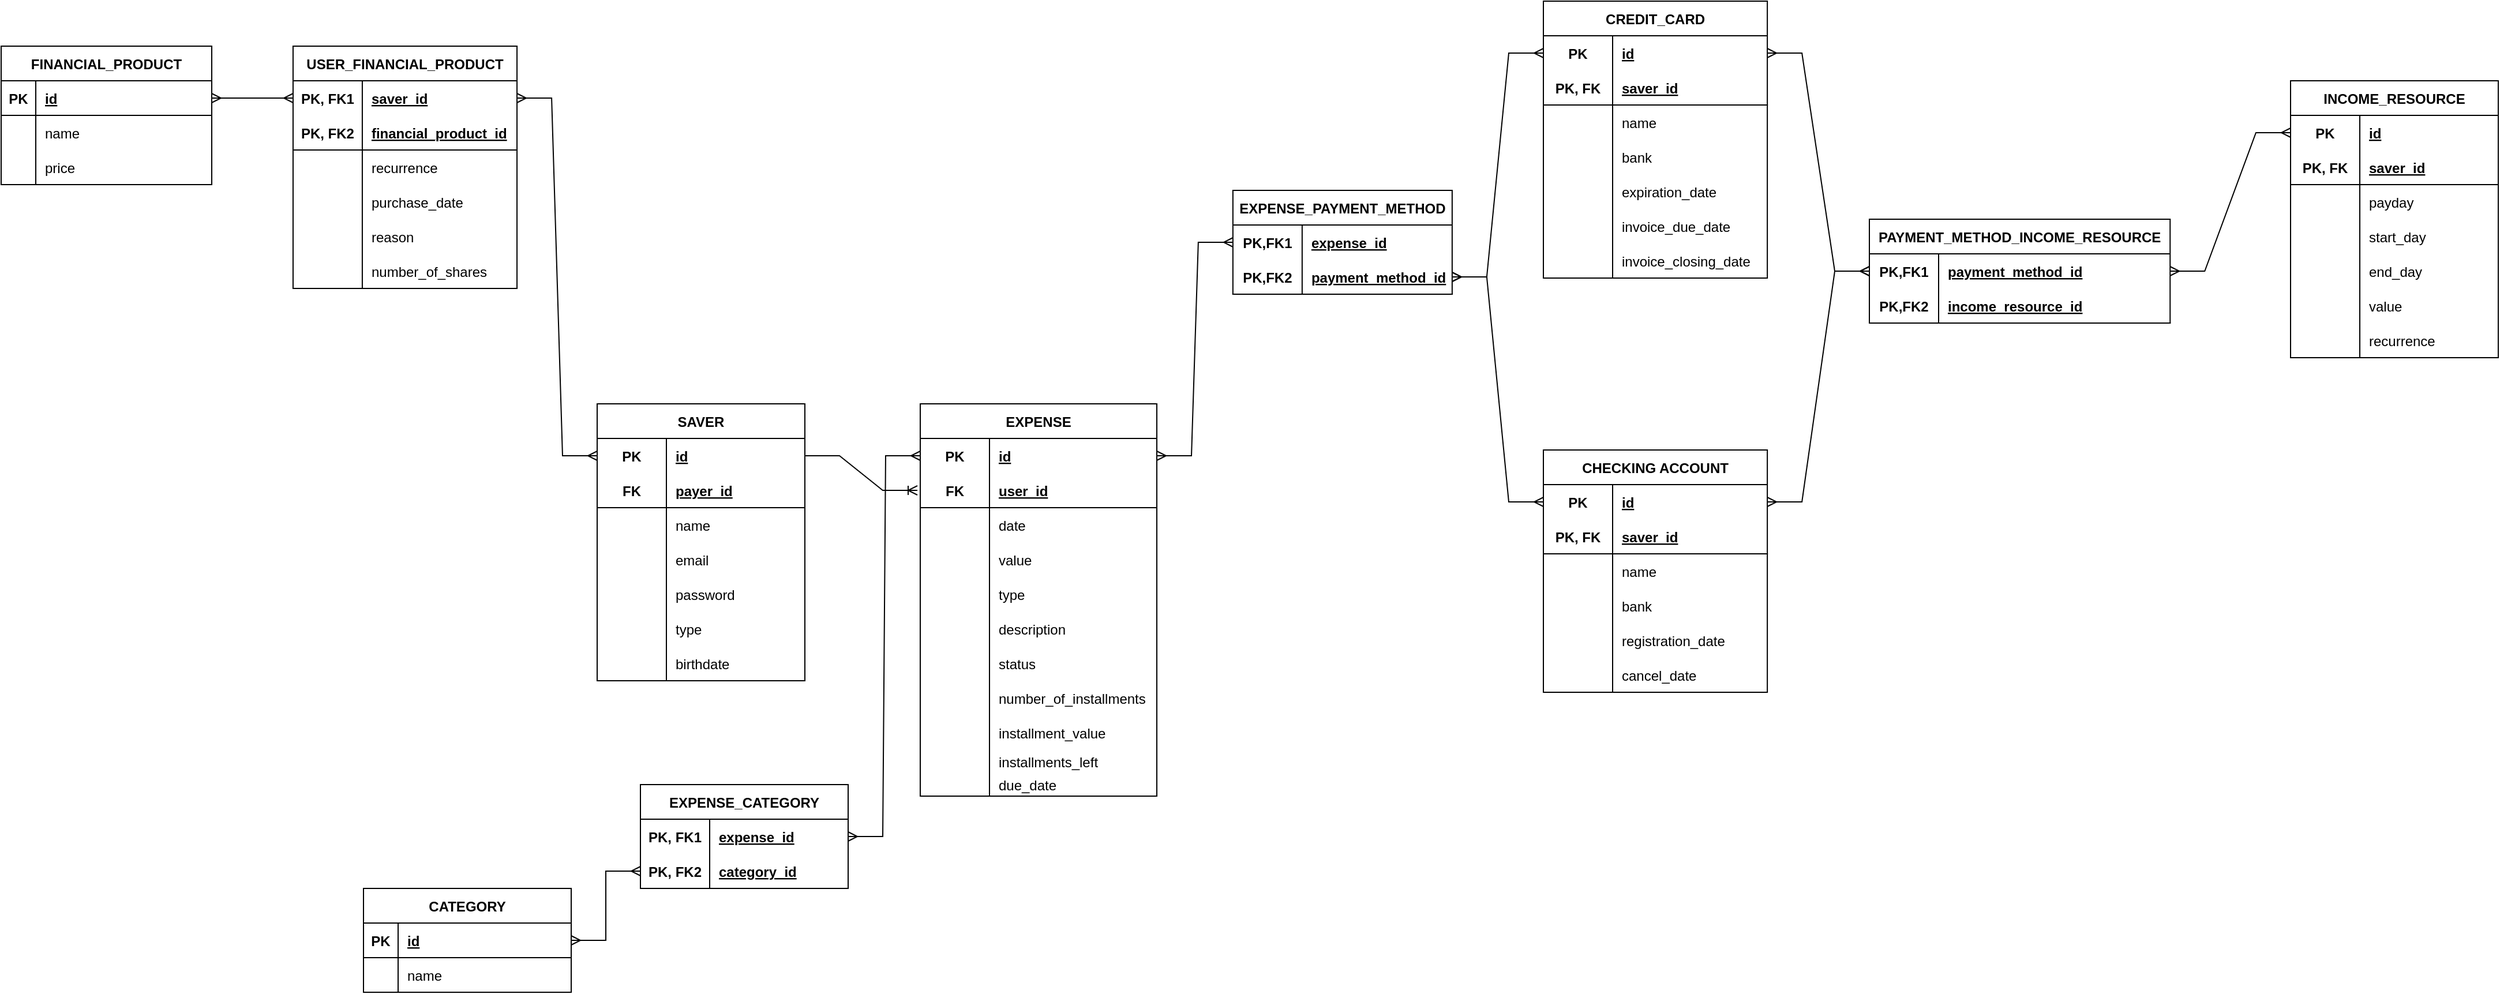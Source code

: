 <mxfile version="20.6.0" type="device"><diagram id="f0FdN_Sr5YiyrisKoDKt" name="Página-1"><mxGraphModel dx="3408" dy="2049" grid="1" gridSize="10" guides="1" tooltips="1" connect="1" arrows="1" fold="1" page="0" pageScale="1" pageWidth="827" pageHeight="1169" math="0" shadow="0"><root><mxCell id="0"/><mxCell id="1" parent="0"/><mxCell id="9XqkydaMZ3o66R2kKhUU-2" value="SAVER" style="shape=table;startSize=30;container=1;collapsible=1;childLayout=tableLayout;fixedRows=1;rowLines=0;fontStyle=1;align=center;resizeLast=1;" parent="1" vertex="1"><mxGeometry x="-757.5" y="-700" width="180" height="240" as="geometry"/></mxCell><mxCell id="9XqkydaMZ3o66R2kKhUU-3" value="" style="shape=tableRow;horizontal=0;startSize=0;swimlaneHead=0;swimlaneBody=0;fillColor=none;collapsible=0;dropTarget=0;points=[[0,0.5],[1,0.5]];portConstraint=eastwest;top=0;left=0;right=0;bottom=0;" parent="9XqkydaMZ3o66R2kKhUU-2" vertex="1"><mxGeometry y="30" width="180" height="30" as="geometry"/></mxCell><mxCell id="9XqkydaMZ3o66R2kKhUU-4" value="PK" style="shape=partialRectangle;connectable=0;fillColor=none;top=0;left=0;bottom=0;right=0;fontStyle=1;overflow=hidden;" parent="9XqkydaMZ3o66R2kKhUU-3" vertex="1"><mxGeometry width="60" height="30" as="geometry"><mxRectangle width="60" height="30" as="alternateBounds"/></mxGeometry></mxCell><mxCell id="9XqkydaMZ3o66R2kKhUU-5" value="id" style="shape=partialRectangle;connectable=0;fillColor=none;top=0;left=0;bottom=0;right=0;align=left;spacingLeft=6;fontStyle=5;overflow=hidden;" parent="9XqkydaMZ3o66R2kKhUU-3" vertex="1"><mxGeometry x="60" width="120" height="30" as="geometry"><mxRectangle width="120" height="30" as="alternateBounds"/></mxGeometry></mxCell><mxCell id="9XqkydaMZ3o66R2kKhUU-6" value="" style="shape=tableRow;horizontal=0;startSize=0;swimlaneHead=0;swimlaneBody=0;fillColor=none;collapsible=0;dropTarget=0;points=[[0,0.5],[1,0.5]];portConstraint=eastwest;top=0;left=0;right=0;bottom=1;" parent="9XqkydaMZ3o66R2kKhUU-2" vertex="1"><mxGeometry y="60" width="180" height="30" as="geometry"/></mxCell><mxCell id="9XqkydaMZ3o66R2kKhUU-7" value="FK" style="shape=partialRectangle;connectable=0;fillColor=none;top=0;left=0;bottom=0;right=0;fontStyle=1;overflow=hidden;" parent="9XqkydaMZ3o66R2kKhUU-6" vertex="1"><mxGeometry width="60" height="30" as="geometry"><mxRectangle width="60" height="30" as="alternateBounds"/></mxGeometry></mxCell><mxCell id="9XqkydaMZ3o66R2kKhUU-8" value="payer_id" style="shape=partialRectangle;connectable=0;fillColor=none;top=0;left=0;bottom=0;right=0;align=left;spacingLeft=6;fontStyle=5;overflow=hidden;" parent="9XqkydaMZ3o66R2kKhUU-6" vertex="1"><mxGeometry x="60" width="120" height="30" as="geometry"><mxRectangle width="120" height="30" as="alternateBounds"/></mxGeometry></mxCell><mxCell id="9XqkydaMZ3o66R2kKhUU-9" value="" style="shape=tableRow;horizontal=0;startSize=0;swimlaneHead=0;swimlaneBody=0;fillColor=none;collapsible=0;dropTarget=0;points=[[0,0.5],[1,0.5]];portConstraint=eastwest;top=0;left=0;right=0;bottom=0;" parent="9XqkydaMZ3o66R2kKhUU-2" vertex="1"><mxGeometry y="90" width="180" height="30" as="geometry"/></mxCell><mxCell id="9XqkydaMZ3o66R2kKhUU-10" value="" style="shape=partialRectangle;connectable=0;fillColor=none;top=0;left=0;bottom=0;right=0;editable=1;overflow=hidden;" parent="9XqkydaMZ3o66R2kKhUU-9" vertex="1"><mxGeometry width="60" height="30" as="geometry"><mxRectangle width="60" height="30" as="alternateBounds"/></mxGeometry></mxCell><mxCell id="9XqkydaMZ3o66R2kKhUU-11" value="name" style="shape=partialRectangle;connectable=0;fillColor=none;top=0;left=0;bottom=0;right=0;align=left;spacingLeft=6;overflow=hidden;" parent="9XqkydaMZ3o66R2kKhUU-9" vertex="1"><mxGeometry x="60" width="120" height="30" as="geometry"><mxRectangle width="120" height="30" as="alternateBounds"/></mxGeometry></mxCell><mxCell id="9XqkydaMZ3o66R2kKhUU-12" value="" style="shape=tableRow;horizontal=0;startSize=0;swimlaneHead=0;swimlaneBody=0;fillColor=none;collapsible=0;dropTarget=0;points=[[0,0.5],[1,0.5]];portConstraint=eastwest;top=0;left=0;right=0;bottom=0;" parent="9XqkydaMZ3o66R2kKhUU-2" vertex="1"><mxGeometry y="120" width="180" height="30" as="geometry"/></mxCell><mxCell id="9XqkydaMZ3o66R2kKhUU-13" value="" style="shape=partialRectangle;connectable=0;fillColor=none;top=0;left=0;bottom=0;right=0;editable=1;overflow=hidden;" parent="9XqkydaMZ3o66R2kKhUU-12" vertex="1"><mxGeometry width="60" height="30" as="geometry"><mxRectangle width="60" height="30" as="alternateBounds"/></mxGeometry></mxCell><mxCell id="9XqkydaMZ3o66R2kKhUU-14" value="email" style="shape=partialRectangle;connectable=0;fillColor=none;top=0;left=0;bottom=0;right=0;align=left;spacingLeft=6;overflow=hidden;" parent="9XqkydaMZ3o66R2kKhUU-12" vertex="1"><mxGeometry x="60" width="120" height="30" as="geometry"><mxRectangle width="120" height="30" as="alternateBounds"/></mxGeometry></mxCell><mxCell id="9XqkydaMZ3o66R2kKhUU-15" value="" style="shape=tableRow;horizontal=0;startSize=0;swimlaneHead=0;swimlaneBody=0;fillColor=none;collapsible=0;dropTarget=0;points=[[0,0.5],[1,0.5]];portConstraint=eastwest;top=0;left=0;right=0;bottom=0;" parent="9XqkydaMZ3o66R2kKhUU-2" vertex="1"><mxGeometry y="150" width="180" height="30" as="geometry"/></mxCell><mxCell id="9XqkydaMZ3o66R2kKhUU-16" value="" style="shape=partialRectangle;connectable=0;fillColor=none;top=0;left=0;bottom=0;right=0;editable=1;overflow=hidden;" parent="9XqkydaMZ3o66R2kKhUU-15" vertex="1"><mxGeometry width="60" height="30" as="geometry"><mxRectangle width="60" height="30" as="alternateBounds"/></mxGeometry></mxCell><mxCell id="9XqkydaMZ3o66R2kKhUU-17" value="password" style="shape=partialRectangle;connectable=0;fillColor=none;top=0;left=0;bottom=0;right=0;align=left;spacingLeft=6;overflow=hidden;" parent="9XqkydaMZ3o66R2kKhUU-15" vertex="1"><mxGeometry x="60" width="120" height="30" as="geometry"><mxRectangle width="120" height="30" as="alternateBounds"/></mxGeometry></mxCell><mxCell id="9XqkydaMZ3o66R2kKhUU-18" value="" style="shape=tableRow;horizontal=0;startSize=0;swimlaneHead=0;swimlaneBody=0;fillColor=none;collapsible=0;dropTarget=0;points=[[0,0.5],[1,0.5]];portConstraint=eastwest;top=0;left=0;right=0;bottom=0;" parent="9XqkydaMZ3o66R2kKhUU-2" vertex="1"><mxGeometry y="180" width="180" height="30" as="geometry"/></mxCell><mxCell id="9XqkydaMZ3o66R2kKhUU-19" value="" style="shape=partialRectangle;connectable=0;fillColor=none;top=0;left=0;bottom=0;right=0;editable=1;overflow=hidden;" parent="9XqkydaMZ3o66R2kKhUU-18" vertex="1"><mxGeometry width="60" height="30" as="geometry"><mxRectangle width="60" height="30" as="alternateBounds"/></mxGeometry></mxCell><mxCell id="9XqkydaMZ3o66R2kKhUU-20" value="type" style="shape=partialRectangle;connectable=0;fillColor=none;top=0;left=0;bottom=0;right=0;align=left;spacingLeft=6;overflow=hidden;" parent="9XqkydaMZ3o66R2kKhUU-18" vertex="1"><mxGeometry x="60" width="120" height="30" as="geometry"><mxRectangle width="120" height="30" as="alternateBounds"/></mxGeometry></mxCell><mxCell id="sKWgBvEGWHTyg5hm38At-13" value="" style="shape=tableRow;horizontal=0;startSize=0;swimlaneHead=0;swimlaneBody=0;fillColor=none;collapsible=0;dropTarget=0;points=[[0,0.5],[1,0.5]];portConstraint=eastwest;top=0;left=0;right=0;bottom=0;" parent="9XqkydaMZ3o66R2kKhUU-2" vertex="1"><mxGeometry y="210" width="180" height="30" as="geometry"/></mxCell><mxCell id="sKWgBvEGWHTyg5hm38At-14" value="" style="shape=partialRectangle;connectable=0;fillColor=none;top=0;left=0;bottom=0;right=0;editable=1;overflow=hidden;" parent="sKWgBvEGWHTyg5hm38At-13" vertex="1"><mxGeometry width="60" height="30" as="geometry"><mxRectangle width="60" height="30" as="alternateBounds"/></mxGeometry></mxCell><mxCell id="sKWgBvEGWHTyg5hm38At-15" value="birthdate" style="shape=partialRectangle;connectable=0;fillColor=none;top=0;left=0;bottom=0;right=0;align=left;spacingLeft=6;overflow=hidden;" parent="sKWgBvEGWHTyg5hm38At-13" vertex="1"><mxGeometry x="60" width="120" height="30" as="geometry"><mxRectangle width="120" height="30" as="alternateBounds"/></mxGeometry></mxCell><mxCell id="9XqkydaMZ3o66R2kKhUU-21" value="EXPENSE" style="shape=table;startSize=30;container=1;collapsible=1;childLayout=tableLayout;fixedRows=1;rowLines=0;fontStyle=1;align=center;resizeLast=1;" parent="1" vertex="1"><mxGeometry x="-477.51" y="-700" width="205.01" height="340" as="geometry"/></mxCell><mxCell id="9XqkydaMZ3o66R2kKhUU-22" value="" style="shape=tableRow;horizontal=0;startSize=0;swimlaneHead=0;swimlaneBody=0;fillColor=none;collapsible=0;dropTarget=0;points=[[0,0.5],[1,0.5]];portConstraint=eastwest;top=0;left=0;right=0;bottom=0;" parent="9XqkydaMZ3o66R2kKhUU-21" vertex="1"><mxGeometry y="30" width="205.01" height="30" as="geometry"/></mxCell><mxCell id="9XqkydaMZ3o66R2kKhUU-23" value="PK" style="shape=partialRectangle;connectable=0;fillColor=none;top=0;left=0;bottom=0;right=0;fontStyle=1;overflow=hidden;" parent="9XqkydaMZ3o66R2kKhUU-22" vertex="1"><mxGeometry width="60" height="30" as="geometry"><mxRectangle width="60" height="30" as="alternateBounds"/></mxGeometry></mxCell><mxCell id="9XqkydaMZ3o66R2kKhUU-24" value="id" style="shape=partialRectangle;connectable=0;fillColor=none;top=0;left=0;bottom=0;right=0;align=left;spacingLeft=6;fontStyle=5;overflow=hidden;" parent="9XqkydaMZ3o66R2kKhUU-22" vertex="1"><mxGeometry x="60" width="145.01" height="30" as="geometry"><mxRectangle width="145.01" height="30" as="alternateBounds"/></mxGeometry></mxCell><mxCell id="9XqkydaMZ3o66R2kKhUU-25" value="" style="shape=tableRow;horizontal=0;startSize=0;swimlaneHead=0;swimlaneBody=0;fillColor=none;collapsible=0;dropTarget=0;points=[[0,0.5],[1,0.5]];portConstraint=eastwest;top=0;left=0;right=0;bottom=1;" parent="9XqkydaMZ3o66R2kKhUU-21" vertex="1"><mxGeometry y="60" width="205.01" height="30" as="geometry"/></mxCell><mxCell id="9XqkydaMZ3o66R2kKhUU-26" value="FK" style="shape=partialRectangle;connectable=0;fillColor=none;top=0;left=0;bottom=0;right=0;fontStyle=1;overflow=hidden;" parent="9XqkydaMZ3o66R2kKhUU-25" vertex="1"><mxGeometry width="60" height="30" as="geometry"><mxRectangle width="60" height="30" as="alternateBounds"/></mxGeometry></mxCell><mxCell id="9XqkydaMZ3o66R2kKhUU-27" value="user_id" style="shape=partialRectangle;connectable=0;fillColor=none;top=0;left=0;bottom=0;right=0;align=left;spacingLeft=6;fontStyle=5;overflow=hidden;" parent="9XqkydaMZ3o66R2kKhUU-25" vertex="1"><mxGeometry x="60" width="145.01" height="30" as="geometry"><mxRectangle width="145.01" height="30" as="alternateBounds"/></mxGeometry></mxCell><mxCell id="9XqkydaMZ3o66R2kKhUU-28" value="" style="shape=tableRow;horizontal=0;startSize=0;swimlaneHead=0;swimlaneBody=0;fillColor=none;collapsible=0;dropTarget=0;points=[[0,0.5],[1,0.5]];portConstraint=eastwest;top=0;left=0;right=0;bottom=0;" parent="9XqkydaMZ3o66R2kKhUU-21" vertex="1"><mxGeometry y="90" width="205.01" height="30" as="geometry"/></mxCell><mxCell id="9XqkydaMZ3o66R2kKhUU-29" value="" style="shape=partialRectangle;connectable=0;fillColor=none;top=0;left=0;bottom=0;right=0;editable=1;overflow=hidden;" parent="9XqkydaMZ3o66R2kKhUU-28" vertex="1"><mxGeometry width="60" height="30" as="geometry"><mxRectangle width="60" height="30" as="alternateBounds"/></mxGeometry></mxCell><mxCell id="9XqkydaMZ3o66R2kKhUU-30" value="date" style="shape=partialRectangle;connectable=0;fillColor=none;top=0;left=0;bottom=0;right=0;align=left;spacingLeft=6;overflow=hidden;" parent="9XqkydaMZ3o66R2kKhUU-28" vertex="1"><mxGeometry x="60" width="145.01" height="30" as="geometry"><mxRectangle width="145.01" height="30" as="alternateBounds"/></mxGeometry></mxCell><mxCell id="9XqkydaMZ3o66R2kKhUU-31" value="" style="shape=tableRow;horizontal=0;startSize=0;swimlaneHead=0;swimlaneBody=0;fillColor=none;collapsible=0;dropTarget=0;points=[[0,0.5],[1,0.5]];portConstraint=eastwest;top=0;left=0;right=0;bottom=0;" parent="9XqkydaMZ3o66R2kKhUU-21" vertex="1"><mxGeometry y="120" width="205.01" height="30" as="geometry"/></mxCell><mxCell id="9XqkydaMZ3o66R2kKhUU-32" value="" style="shape=partialRectangle;connectable=0;fillColor=none;top=0;left=0;bottom=0;right=0;editable=1;overflow=hidden;" parent="9XqkydaMZ3o66R2kKhUU-31" vertex="1"><mxGeometry width="60" height="30" as="geometry"><mxRectangle width="60" height="30" as="alternateBounds"/></mxGeometry></mxCell><mxCell id="9XqkydaMZ3o66R2kKhUU-33" value="value" style="shape=partialRectangle;connectable=0;fillColor=none;top=0;left=0;bottom=0;right=0;align=left;spacingLeft=6;overflow=hidden;" parent="9XqkydaMZ3o66R2kKhUU-31" vertex="1"><mxGeometry x="60" width="145.01" height="30" as="geometry"><mxRectangle width="145.01" height="30" as="alternateBounds"/></mxGeometry></mxCell><mxCell id="9XqkydaMZ3o66R2kKhUU-34" value="" style="shape=tableRow;horizontal=0;startSize=0;swimlaneHead=0;swimlaneBody=0;fillColor=none;collapsible=0;dropTarget=0;points=[[0,0.5],[1,0.5]];portConstraint=eastwest;top=0;left=0;right=0;bottom=0;" parent="9XqkydaMZ3o66R2kKhUU-21" vertex="1"><mxGeometry y="150" width="205.01" height="30" as="geometry"/></mxCell><mxCell id="9XqkydaMZ3o66R2kKhUU-35" value="" style="shape=partialRectangle;connectable=0;fillColor=none;top=0;left=0;bottom=0;right=0;editable=1;overflow=hidden;" parent="9XqkydaMZ3o66R2kKhUU-34" vertex="1"><mxGeometry width="60" height="30" as="geometry"><mxRectangle width="60" height="30" as="alternateBounds"/></mxGeometry></mxCell><mxCell id="9XqkydaMZ3o66R2kKhUU-36" value="type" style="shape=partialRectangle;connectable=0;fillColor=none;top=0;left=0;bottom=0;right=0;align=left;spacingLeft=6;overflow=hidden;" parent="9XqkydaMZ3o66R2kKhUU-34" vertex="1"><mxGeometry x="60" width="145.01" height="30" as="geometry"><mxRectangle width="145.01" height="30" as="alternateBounds"/></mxGeometry></mxCell><mxCell id="9XqkydaMZ3o66R2kKhUU-37" value="" style="shape=tableRow;horizontal=0;startSize=0;swimlaneHead=0;swimlaneBody=0;fillColor=none;collapsible=0;dropTarget=0;points=[[0,0.5],[1,0.5]];portConstraint=eastwest;top=0;left=0;right=0;bottom=0;" parent="9XqkydaMZ3o66R2kKhUU-21" vertex="1"><mxGeometry y="180" width="205.01" height="30" as="geometry"/></mxCell><mxCell id="9XqkydaMZ3o66R2kKhUU-38" value="" style="shape=partialRectangle;connectable=0;fillColor=none;top=0;left=0;bottom=0;right=0;editable=1;overflow=hidden;" parent="9XqkydaMZ3o66R2kKhUU-37" vertex="1"><mxGeometry width="60" height="30" as="geometry"><mxRectangle width="60" height="30" as="alternateBounds"/></mxGeometry></mxCell><mxCell id="9XqkydaMZ3o66R2kKhUU-39" value="description" style="shape=partialRectangle;connectable=0;fillColor=none;top=0;left=0;bottom=0;right=0;align=left;spacingLeft=6;overflow=hidden;" parent="9XqkydaMZ3o66R2kKhUU-37" vertex="1"><mxGeometry x="60" width="145.01" height="30" as="geometry"><mxRectangle width="145.01" height="30" as="alternateBounds"/></mxGeometry></mxCell><mxCell id="9XqkydaMZ3o66R2kKhUU-40" value="" style="shape=tableRow;horizontal=0;startSize=0;swimlaneHead=0;swimlaneBody=0;fillColor=none;collapsible=0;dropTarget=0;points=[[0,0.5],[1,0.5]];portConstraint=eastwest;top=0;left=0;right=0;bottom=0;" parent="9XqkydaMZ3o66R2kKhUU-21" vertex="1"><mxGeometry y="210" width="205.01" height="30" as="geometry"/></mxCell><mxCell id="9XqkydaMZ3o66R2kKhUU-41" value="" style="shape=partialRectangle;connectable=0;fillColor=none;top=0;left=0;bottom=0;right=0;editable=1;overflow=hidden;" parent="9XqkydaMZ3o66R2kKhUU-40" vertex="1"><mxGeometry width="60" height="30" as="geometry"><mxRectangle width="60" height="30" as="alternateBounds"/></mxGeometry></mxCell><mxCell id="9XqkydaMZ3o66R2kKhUU-42" value="status" style="shape=partialRectangle;connectable=0;fillColor=none;top=0;left=0;bottom=0;right=0;align=left;spacingLeft=6;overflow=hidden;" parent="9XqkydaMZ3o66R2kKhUU-40" vertex="1"><mxGeometry x="60" width="145.01" height="30" as="geometry"><mxRectangle width="145.01" height="30" as="alternateBounds"/></mxGeometry></mxCell><mxCell id="9XqkydaMZ3o66R2kKhUU-43" value="" style="shape=tableRow;horizontal=0;startSize=0;swimlaneHead=0;swimlaneBody=0;fillColor=none;collapsible=0;dropTarget=0;points=[[0,0.5],[1,0.5]];portConstraint=eastwest;top=0;left=0;right=0;bottom=0;" parent="9XqkydaMZ3o66R2kKhUU-21" vertex="1"><mxGeometry y="240" width="205.01" height="30" as="geometry"/></mxCell><mxCell id="9XqkydaMZ3o66R2kKhUU-44" value="" style="shape=partialRectangle;connectable=0;fillColor=none;top=0;left=0;bottom=0;right=0;editable=1;overflow=hidden;" parent="9XqkydaMZ3o66R2kKhUU-43" vertex="1"><mxGeometry width="60" height="30" as="geometry"><mxRectangle width="60" height="30" as="alternateBounds"/></mxGeometry></mxCell><mxCell id="9XqkydaMZ3o66R2kKhUU-45" value="number_of_installments" style="shape=partialRectangle;connectable=0;fillColor=none;top=0;left=0;bottom=0;right=0;align=left;spacingLeft=6;overflow=hidden;" parent="9XqkydaMZ3o66R2kKhUU-43" vertex="1"><mxGeometry x="60" width="145.01" height="30" as="geometry"><mxRectangle width="145.01" height="30" as="alternateBounds"/></mxGeometry></mxCell><mxCell id="9XqkydaMZ3o66R2kKhUU-46" value="" style="shape=tableRow;horizontal=0;startSize=0;swimlaneHead=0;swimlaneBody=0;fillColor=none;collapsible=0;dropTarget=0;points=[[0,0.5],[1,0.5]];portConstraint=eastwest;top=0;left=0;right=0;bottom=0;" parent="9XqkydaMZ3o66R2kKhUU-21" vertex="1"><mxGeometry y="270" width="205.01" height="30" as="geometry"/></mxCell><mxCell id="9XqkydaMZ3o66R2kKhUU-47" value="" style="shape=partialRectangle;connectable=0;fillColor=none;top=0;left=0;bottom=0;right=0;editable=1;overflow=hidden;" parent="9XqkydaMZ3o66R2kKhUU-46" vertex="1"><mxGeometry width="60" height="30" as="geometry"><mxRectangle width="60" height="30" as="alternateBounds"/></mxGeometry></mxCell><mxCell id="9XqkydaMZ3o66R2kKhUU-48" value="installment_value" style="shape=partialRectangle;connectable=0;fillColor=none;top=0;left=0;bottom=0;right=0;align=left;spacingLeft=6;overflow=hidden;" parent="9XqkydaMZ3o66R2kKhUU-46" vertex="1"><mxGeometry x="60" width="145.01" height="30" as="geometry"><mxRectangle width="145.01" height="30" as="alternateBounds"/></mxGeometry></mxCell><mxCell id="9XqkydaMZ3o66R2kKhUU-49" value="" style="shape=tableRow;horizontal=0;startSize=0;swimlaneHead=0;swimlaneBody=0;fillColor=none;collapsible=0;dropTarget=0;points=[[0,0.5],[1,0.5]];portConstraint=eastwest;top=0;left=0;right=0;bottom=0;" parent="9XqkydaMZ3o66R2kKhUU-21" vertex="1"><mxGeometry y="300" width="205.01" height="20" as="geometry"/></mxCell><mxCell id="9XqkydaMZ3o66R2kKhUU-50" value="" style="shape=partialRectangle;connectable=0;fillColor=none;top=0;left=0;bottom=0;right=0;editable=1;overflow=hidden;" parent="9XqkydaMZ3o66R2kKhUU-49" vertex="1"><mxGeometry width="60" height="20" as="geometry"><mxRectangle width="60" height="20" as="alternateBounds"/></mxGeometry></mxCell><mxCell id="9XqkydaMZ3o66R2kKhUU-51" value="installments_left" style="shape=partialRectangle;connectable=0;fillColor=none;top=0;left=0;bottom=0;right=0;align=left;spacingLeft=6;overflow=hidden;" parent="9XqkydaMZ3o66R2kKhUU-49" vertex="1"><mxGeometry x="60" width="145.01" height="20" as="geometry"><mxRectangle width="145.01" height="20" as="alternateBounds"/></mxGeometry></mxCell><mxCell id="1hvaSukODyCwCkeBfWZp-1" value="" style="shape=tableRow;horizontal=0;startSize=0;swimlaneHead=0;swimlaneBody=0;fillColor=none;collapsible=0;dropTarget=0;points=[[0,0.5],[1,0.5]];portConstraint=eastwest;top=0;left=0;right=0;bottom=0;" vertex="1" parent="9XqkydaMZ3o66R2kKhUU-21"><mxGeometry y="320" width="205.01" height="20" as="geometry"/></mxCell><mxCell id="1hvaSukODyCwCkeBfWZp-2" value="" style="shape=partialRectangle;connectable=0;fillColor=none;top=0;left=0;bottom=0;right=0;editable=1;overflow=hidden;" vertex="1" parent="1hvaSukODyCwCkeBfWZp-1"><mxGeometry width="60" height="20" as="geometry"><mxRectangle width="60" height="20" as="alternateBounds"/></mxGeometry></mxCell><mxCell id="1hvaSukODyCwCkeBfWZp-3" value="due_date" style="shape=partialRectangle;connectable=0;fillColor=none;top=0;left=0;bottom=0;right=0;align=left;spacingLeft=6;overflow=hidden;" vertex="1" parent="1hvaSukODyCwCkeBfWZp-1"><mxGeometry x="60" width="145.01" height="20" as="geometry"><mxRectangle width="145.01" height="20" as="alternateBounds"/></mxGeometry></mxCell><object label="CATEGORY" name="" name2="" id="9XqkydaMZ3o66R2kKhUU-52"><mxCell style="shape=table;startSize=30;container=1;collapsible=1;childLayout=tableLayout;fixedRows=1;rowLines=0;fontStyle=1;align=center;resizeLast=1;" parent="1" vertex="1"><mxGeometry x="-960" y="-280" width="180" height="90" as="geometry"/></mxCell></object><mxCell id="9XqkydaMZ3o66R2kKhUU-53" value="" style="shape=tableRow;horizontal=0;startSize=0;swimlaneHead=0;swimlaneBody=0;fillColor=none;collapsible=0;dropTarget=0;points=[[0,0.5],[1,0.5]];portConstraint=eastwest;top=0;left=0;right=0;bottom=1;" parent="9XqkydaMZ3o66R2kKhUU-52" vertex="1"><mxGeometry y="30" width="180" height="30" as="geometry"/></mxCell><mxCell id="9XqkydaMZ3o66R2kKhUU-54" value="PK" style="shape=partialRectangle;connectable=0;fillColor=none;top=0;left=0;bottom=0;right=0;fontStyle=1;overflow=hidden;" parent="9XqkydaMZ3o66R2kKhUU-53" vertex="1"><mxGeometry width="30" height="30" as="geometry"><mxRectangle width="30" height="30" as="alternateBounds"/></mxGeometry></mxCell><mxCell id="9XqkydaMZ3o66R2kKhUU-55" value="id" style="shape=partialRectangle;connectable=0;fillColor=none;top=0;left=0;bottom=0;right=0;align=left;spacingLeft=6;fontStyle=5;overflow=hidden;" parent="9XqkydaMZ3o66R2kKhUU-53" vertex="1"><mxGeometry x="30" width="150" height="30" as="geometry"><mxRectangle width="150" height="30" as="alternateBounds"/></mxGeometry></mxCell><mxCell id="9XqkydaMZ3o66R2kKhUU-56" value="" style="shape=tableRow;horizontal=0;startSize=0;swimlaneHead=0;swimlaneBody=0;fillColor=none;collapsible=0;dropTarget=0;points=[[0,0.5],[1,0.5]];portConstraint=eastwest;top=0;left=0;right=0;bottom=0;" parent="9XqkydaMZ3o66R2kKhUU-52" vertex="1"><mxGeometry y="60" width="180" height="30" as="geometry"/></mxCell><mxCell id="9XqkydaMZ3o66R2kKhUU-57" value="" style="shape=partialRectangle;connectable=0;fillColor=none;top=0;left=0;bottom=0;right=0;editable=1;overflow=hidden;" parent="9XqkydaMZ3o66R2kKhUU-56" vertex="1"><mxGeometry width="30" height="30" as="geometry"><mxRectangle width="30" height="30" as="alternateBounds"/></mxGeometry></mxCell><mxCell id="9XqkydaMZ3o66R2kKhUU-58" value="name" style="shape=partialRectangle;connectable=0;fillColor=none;top=0;left=0;bottom=0;right=0;align=left;spacingLeft=6;overflow=hidden;" parent="9XqkydaMZ3o66R2kKhUU-56" vertex="1"><mxGeometry x="30" width="150" height="30" as="geometry"><mxRectangle width="150" height="30" as="alternateBounds"/></mxGeometry></mxCell><mxCell id="9XqkydaMZ3o66R2kKhUU-59" value="EXPENSE_CATEGORY" style="shape=table;startSize=30;container=1;collapsible=1;childLayout=tableLayout;fixedRows=1;rowLines=0;fontStyle=1;align=center;resizeLast=1;" parent="1" vertex="1"><mxGeometry x="-720" y="-370" width="180" height="90" as="geometry"/></mxCell><mxCell id="9XqkydaMZ3o66R2kKhUU-60" value="" style="shape=tableRow;horizontal=0;startSize=0;swimlaneHead=0;swimlaneBody=0;fillColor=none;collapsible=0;dropTarget=0;points=[[0,0.5],[1,0.5]];portConstraint=eastwest;top=0;left=0;right=0;bottom=0;" parent="9XqkydaMZ3o66R2kKhUU-59" vertex="1"><mxGeometry y="30" width="180" height="30" as="geometry"/></mxCell><mxCell id="9XqkydaMZ3o66R2kKhUU-61" value="PK, FK1" style="shape=partialRectangle;connectable=0;fillColor=none;top=0;left=0;bottom=0;right=0;fontStyle=1;overflow=hidden;" parent="9XqkydaMZ3o66R2kKhUU-60" vertex="1"><mxGeometry width="60" height="30" as="geometry"><mxRectangle width="60" height="30" as="alternateBounds"/></mxGeometry></mxCell><mxCell id="9XqkydaMZ3o66R2kKhUU-62" value="expense_id" style="shape=partialRectangle;connectable=0;fillColor=none;top=0;left=0;bottom=0;right=0;align=left;spacingLeft=6;fontStyle=5;overflow=hidden;" parent="9XqkydaMZ3o66R2kKhUU-60" vertex="1"><mxGeometry x="60" width="120" height="30" as="geometry"><mxRectangle width="120" height="30" as="alternateBounds"/></mxGeometry></mxCell><mxCell id="9XqkydaMZ3o66R2kKhUU-63" value="" style="shape=tableRow;horizontal=0;startSize=0;swimlaneHead=0;swimlaneBody=0;fillColor=none;collapsible=0;dropTarget=0;points=[[0,0.5],[1,0.5]];portConstraint=eastwest;top=0;left=0;right=0;bottom=1;" parent="9XqkydaMZ3o66R2kKhUU-59" vertex="1"><mxGeometry y="60" width="180" height="30" as="geometry"/></mxCell><mxCell id="9XqkydaMZ3o66R2kKhUU-64" value="PK, FK2" style="shape=partialRectangle;connectable=0;fillColor=none;top=0;left=0;bottom=0;right=0;fontStyle=1;overflow=hidden;" parent="9XqkydaMZ3o66R2kKhUU-63" vertex="1"><mxGeometry width="60" height="30" as="geometry"><mxRectangle width="60" height="30" as="alternateBounds"/></mxGeometry></mxCell><mxCell id="9XqkydaMZ3o66R2kKhUU-65" value="category_id" style="shape=partialRectangle;connectable=0;fillColor=none;top=0;left=0;bottom=0;right=0;align=left;spacingLeft=6;fontStyle=5;overflow=hidden;" parent="9XqkydaMZ3o66R2kKhUU-63" vertex="1"><mxGeometry x="60" width="120" height="30" as="geometry"><mxRectangle width="120" height="30" as="alternateBounds"/></mxGeometry></mxCell><mxCell id="9XqkydaMZ3o66R2kKhUU-66" value="EXPENSE_PAYMENT_METHOD" style="shape=table;startSize=30;container=1;collapsible=1;childLayout=tableLayout;fixedRows=1;rowLines=0;fontStyle=1;align=center;resizeLast=1;" parent="1" vertex="1"><mxGeometry x="-206.56" y="-885" width="190" height="90" as="geometry"/></mxCell><mxCell id="9XqkydaMZ3o66R2kKhUU-67" value="" style="shape=tableRow;horizontal=0;startSize=0;swimlaneHead=0;swimlaneBody=0;fillColor=none;collapsible=0;dropTarget=0;points=[[0,0.5],[1,0.5]];portConstraint=eastwest;top=0;left=0;right=0;bottom=0;" parent="9XqkydaMZ3o66R2kKhUU-66" vertex="1"><mxGeometry y="30" width="190" height="30" as="geometry"/></mxCell><mxCell id="9XqkydaMZ3o66R2kKhUU-68" value="PK,FK1" style="shape=partialRectangle;connectable=0;fillColor=none;top=0;left=0;bottom=0;right=0;fontStyle=1;overflow=hidden;" parent="9XqkydaMZ3o66R2kKhUU-67" vertex="1"><mxGeometry width="60" height="30" as="geometry"><mxRectangle width="60" height="30" as="alternateBounds"/></mxGeometry></mxCell><mxCell id="9XqkydaMZ3o66R2kKhUU-69" value="expense_id" style="shape=partialRectangle;connectable=0;fillColor=none;top=0;left=0;bottom=0;right=0;align=left;spacingLeft=6;fontStyle=5;overflow=hidden;" parent="9XqkydaMZ3o66R2kKhUU-67" vertex="1"><mxGeometry x="60" width="130" height="30" as="geometry"><mxRectangle width="130" height="30" as="alternateBounds"/></mxGeometry></mxCell><mxCell id="9XqkydaMZ3o66R2kKhUU-70" value="" style="shape=tableRow;horizontal=0;startSize=0;swimlaneHead=0;swimlaneBody=0;fillColor=none;collapsible=0;dropTarget=0;points=[[0,0.5],[1,0.5]];portConstraint=eastwest;top=0;left=0;right=0;bottom=1;" parent="9XqkydaMZ3o66R2kKhUU-66" vertex="1"><mxGeometry y="60" width="190" height="30" as="geometry"/></mxCell><mxCell id="9XqkydaMZ3o66R2kKhUU-71" value="PK,FK2" style="shape=partialRectangle;connectable=0;fillColor=none;top=0;left=0;bottom=0;right=0;fontStyle=1;overflow=hidden;" parent="9XqkydaMZ3o66R2kKhUU-70" vertex="1"><mxGeometry width="60" height="30" as="geometry"><mxRectangle width="60" height="30" as="alternateBounds"/></mxGeometry></mxCell><mxCell id="9XqkydaMZ3o66R2kKhUU-72" value="payment_method_id" style="shape=partialRectangle;connectable=0;fillColor=none;top=0;left=0;bottom=0;right=0;align=left;spacingLeft=6;fontStyle=5;overflow=hidden;" parent="9XqkydaMZ3o66R2kKhUU-70" vertex="1"><mxGeometry x="60" width="130" height="30" as="geometry"><mxRectangle width="130" height="30" as="alternateBounds"/></mxGeometry></mxCell><object label="FINANCIAL_PRODUCT" name="" name2="" id="9XqkydaMZ3o66R2kKhUU-73"><mxCell style="shape=table;startSize=30;container=1;collapsible=1;childLayout=tableLayout;fixedRows=1;rowLines=0;fontStyle=1;align=center;resizeLast=1;" parent="1" vertex="1"><mxGeometry x="-1274" y="-1010" width="182.5" height="120" as="geometry"/></mxCell></object><mxCell id="9XqkydaMZ3o66R2kKhUU-74" value="" style="shape=tableRow;horizontal=0;startSize=0;swimlaneHead=0;swimlaneBody=0;fillColor=none;collapsible=0;dropTarget=0;points=[[0,0.5],[1,0.5]];portConstraint=eastwest;top=0;left=0;right=0;bottom=1;" parent="9XqkydaMZ3o66R2kKhUU-73" vertex="1"><mxGeometry y="30" width="182.5" height="30" as="geometry"/></mxCell><mxCell id="9XqkydaMZ3o66R2kKhUU-75" value="PK" style="shape=partialRectangle;connectable=0;fillColor=none;top=0;left=0;bottom=0;right=0;fontStyle=1;overflow=hidden;" parent="9XqkydaMZ3o66R2kKhUU-74" vertex="1"><mxGeometry width="30" height="30" as="geometry"><mxRectangle width="30" height="30" as="alternateBounds"/></mxGeometry></mxCell><mxCell id="9XqkydaMZ3o66R2kKhUU-76" value="id" style="shape=partialRectangle;connectable=0;fillColor=none;top=0;left=0;bottom=0;right=0;align=left;spacingLeft=6;fontStyle=5;overflow=hidden;" parent="9XqkydaMZ3o66R2kKhUU-74" vertex="1"><mxGeometry x="30" width="152.5" height="30" as="geometry"><mxRectangle width="152.5" height="30" as="alternateBounds"/></mxGeometry></mxCell><mxCell id="9XqkydaMZ3o66R2kKhUU-77" value="" style="shape=tableRow;horizontal=0;startSize=0;swimlaneHead=0;swimlaneBody=0;fillColor=none;collapsible=0;dropTarget=0;points=[[0,0.5],[1,0.5]];portConstraint=eastwest;top=0;left=0;right=0;bottom=0;" parent="9XqkydaMZ3o66R2kKhUU-73" vertex="1"><mxGeometry y="60" width="182.5" height="30" as="geometry"/></mxCell><mxCell id="9XqkydaMZ3o66R2kKhUU-78" value="" style="shape=partialRectangle;connectable=0;fillColor=none;top=0;left=0;bottom=0;right=0;editable=1;overflow=hidden;" parent="9XqkydaMZ3o66R2kKhUU-77" vertex="1"><mxGeometry width="30" height="30" as="geometry"><mxRectangle width="30" height="30" as="alternateBounds"/></mxGeometry></mxCell><mxCell id="9XqkydaMZ3o66R2kKhUU-79" value="name" style="shape=partialRectangle;connectable=0;fillColor=none;top=0;left=0;bottom=0;right=0;align=left;spacingLeft=6;overflow=hidden;" parent="9XqkydaMZ3o66R2kKhUU-77" vertex="1"><mxGeometry x="30" width="152.5" height="30" as="geometry"><mxRectangle width="152.5" height="30" as="alternateBounds"/></mxGeometry></mxCell><mxCell id="9XqkydaMZ3o66R2kKhUU-80" value="" style="shape=tableRow;horizontal=0;startSize=0;swimlaneHead=0;swimlaneBody=0;fillColor=none;collapsible=0;dropTarget=0;points=[[0,0.5],[1,0.5]];portConstraint=eastwest;top=0;left=0;right=0;bottom=0;" parent="9XqkydaMZ3o66R2kKhUU-73" vertex="1"><mxGeometry y="90" width="182.5" height="30" as="geometry"/></mxCell><mxCell id="9XqkydaMZ3o66R2kKhUU-81" value="" style="shape=partialRectangle;connectable=0;fillColor=none;top=0;left=0;bottom=0;right=0;editable=1;overflow=hidden;" parent="9XqkydaMZ3o66R2kKhUU-80" vertex="1"><mxGeometry width="30" height="30" as="geometry"><mxRectangle width="30" height="30" as="alternateBounds"/></mxGeometry></mxCell><mxCell id="9XqkydaMZ3o66R2kKhUU-82" value="price" style="shape=partialRectangle;connectable=0;fillColor=none;top=0;left=0;bottom=0;right=0;align=left;spacingLeft=6;overflow=hidden;" parent="9XqkydaMZ3o66R2kKhUU-80" vertex="1"><mxGeometry x="30" width="152.5" height="30" as="geometry"><mxRectangle width="152.5" height="30" as="alternateBounds"/></mxGeometry></mxCell><mxCell id="9XqkydaMZ3o66R2kKhUU-83" value="USER_FINANCIAL_PRODUCT" style="shape=table;startSize=30;container=1;collapsible=1;childLayout=tableLayout;fixedRows=1;rowLines=0;fontStyle=1;align=center;resizeLast=1;" parent="1" vertex="1"><mxGeometry x="-1021.03" y="-1010" width="194.06" height="210" as="geometry"/></mxCell><mxCell id="9XqkydaMZ3o66R2kKhUU-84" value="" style="shape=tableRow;horizontal=0;startSize=0;swimlaneHead=0;swimlaneBody=0;fillColor=none;collapsible=0;dropTarget=0;points=[[0,0.5],[1,0.5]];portConstraint=eastwest;top=0;left=0;right=0;bottom=0;" parent="9XqkydaMZ3o66R2kKhUU-83" vertex="1"><mxGeometry y="30" width="194.06" height="30" as="geometry"/></mxCell><mxCell id="9XqkydaMZ3o66R2kKhUU-85" value="PK, FK1" style="shape=partialRectangle;connectable=0;fillColor=none;top=0;left=0;bottom=0;right=0;fontStyle=1;overflow=hidden;" parent="9XqkydaMZ3o66R2kKhUU-84" vertex="1"><mxGeometry width="60" height="30" as="geometry"><mxRectangle width="60" height="30" as="alternateBounds"/></mxGeometry></mxCell><mxCell id="9XqkydaMZ3o66R2kKhUU-86" value="saver_id" style="shape=partialRectangle;connectable=0;fillColor=none;top=0;left=0;bottom=0;right=0;align=left;spacingLeft=6;fontStyle=5;overflow=hidden;" parent="9XqkydaMZ3o66R2kKhUU-84" vertex="1"><mxGeometry x="60" width="134.06" height="30" as="geometry"><mxRectangle width="134.06" height="30" as="alternateBounds"/></mxGeometry></mxCell><mxCell id="9XqkydaMZ3o66R2kKhUU-87" value="" style="shape=tableRow;horizontal=0;startSize=0;swimlaneHead=0;swimlaneBody=0;fillColor=none;collapsible=0;dropTarget=0;points=[[0,0.5],[1,0.5]];portConstraint=eastwest;top=0;left=0;right=0;bottom=1;" parent="9XqkydaMZ3o66R2kKhUU-83" vertex="1"><mxGeometry y="60" width="194.06" height="30" as="geometry"/></mxCell><mxCell id="9XqkydaMZ3o66R2kKhUU-88" value="PK, FK2" style="shape=partialRectangle;connectable=0;fillColor=none;top=0;left=0;bottom=0;right=0;fontStyle=1;overflow=hidden;" parent="9XqkydaMZ3o66R2kKhUU-87" vertex="1"><mxGeometry width="60" height="30" as="geometry"><mxRectangle width="60" height="30" as="alternateBounds"/></mxGeometry></mxCell><mxCell id="9XqkydaMZ3o66R2kKhUU-89" value="financial_product_id" style="shape=partialRectangle;connectable=0;fillColor=none;top=0;left=0;bottom=0;right=0;align=left;spacingLeft=6;fontStyle=5;overflow=hidden;" parent="9XqkydaMZ3o66R2kKhUU-87" vertex="1"><mxGeometry x="60" width="134.06" height="30" as="geometry"><mxRectangle width="134.06" height="30" as="alternateBounds"/></mxGeometry></mxCell><mxCell id="9XqkydaMZ3o66R2kKhUU-90" value="" style="shape=tableRow;horizontal=0;startSize=0;swimlaneHead=0;swimlaneBody=0;fillColor=none;collapsible=0;dropTarget=0;points=[[0,0.5],[1,0.5]];portConstraint=eastwest;top=0;left=0;right=0;bottom=0;" parent="9XqkydaMZ3o66R2kKhUU-83" vertex="1"><mxGeometry y="90" width="194.06" height="30" as="geometry"/></mxCell><mxCell id="9XqkydaMZ3o66R2kKhUU-91" value="" style="shape=partialRectangle;connectable=0;fillColor=none;top=0;left=0;bottom=0;right=0;editable=1;overflow=hidden;" parent="9XqkydaMZ3o66R2kKhUU-90" vertex="1"><mxGeometry width="60" height="30" as="geometry"><mxRectangle width="60" height="30" as="alternateBounds"/></mxGeometry></mxCell><mxCell id="9XqkydaMZ3o66R2kKhUU-92" value="recurrence" style="shape=partialRectangle;connectable=0;fillColor=none;top=0;left=0;bottom=0;right=0;align=left;spacingLeft=6;overflow=hidden;" parent="9XqkydaMZ3o66R2kKhUU-90" vertex="1"><mxGeometry x="60" width="134.06" height="30" as="geometry"><mxRectangle width="134.06" height="30" as="alternateBounds"/></mxGeometry></mxCell><mxCell id="9XqkydaMZ3o66R2kKhUU-93" value="" style="shape=tableRow;horizontal=0;startSize=0;swimlaneHead=0;swimlaneBody=0;fillColor=none;collapsible=0;dropTarget=0;points=[[0,0.5],[1,0.5]];portConstraint=eastwest;top=0;left=0;right=0;bottom=0;" parent="9XqkydaMZ3o66R2kKhUU-83" vertex="1"><mxGeometry y="120" width="194.06" height="30" as="geometry"/></mxCell><mxCell id="9XqkydaMZ3o66R2kKhUU-94" value="" style="shape=partialRectangle;connectable=0;fillColor=none;top=0;left=0;bottom=0;right=0;editable=1;overflow=hidden;" parent="9XqkydaMZ3o66R2kKhUU-93" vertex="1"><mxGeometry width="60" height="30" as="geometry"><mxRectangle width="60" height="30" as="alternateBounds"/></mxGeometry></mxCell><mxCell id="9XqkydaMZ3o66R2kKhUU-95" value="purchase_date" style="shape=partialRectangle;connectable=0;fillColor=none;top=0;left=0;bottom=0;right=0;align=left;spacingLeft=6;overflow=hidden;" parent="9XqkydaMZ3o66R2kKhUU-93" vertex="1"><mxGeometry x="60" width="134.06" height="30" as="geometry"><mxRectangle width="134.06" height="30" as="alternateBounds"/></mxGeometry></mxCell><mxCell id="9XqkydaMZ3o66R2kKhUU-99" value="" style="shape=tableRow;horizontal=0;startSize=0;swimlaneHead=0;swimlaneBody=0;fillColor=none;collapsible=0;dropTarget=0;points=[[0,0.5],[1,0.5]];portConstraint=eastwest;top=0;left=0;right=0;bottom=0;" parent="9XqkydaMZ3o66R2kKhUU-83" vertex="1"><mxGeometry y="150" width="194.06" height="30" as="geometry"/></mxCell><mxCell id="9XqkydaMZ3o66R2kKhUU-100" value="" style="shape=partialRectangle;connectable=0;fillColor=none;top=0;left=0;bottom=0;right=0;editable=1;overflow=hidden;" parent="9XqkydaMZ3o66R2kKhUU-99" vertex="1"><mxGeometry width="60" height="30" as="geometry"><mxRectangle width="60" height="30" as="alternateBounds"/></mxGeometry></mxCell><mxCell id="9XqkydaMZ3o66R2kKhUU-101" value="reason" style="shape=partialRectangle;connectable=0;fillColor=none;top=0;left=0;bottom=0;right=0;align=left;spacingLeft=6;overflow=hidden;" parent="9XqkydaMZ3o66R2kKhUU-99" vertex="1"><mxGeometry x="60" width="134.06" height="30" as="geometry"><mxRectangle width="134.06" height="30" as="alternateBounds"/></mxGeometry></mxCell><mxCell id="9XqkydaMZ3o66R2kKhUU-102" value="" style="shape=tableRow;horizontal=0;startSize=0;swimlaneHead=0;swimlaneBody=0;fillColor=none;collapsible=0;dropTarget=0;points=[[0,0.5],[1,0.5]];portConstraint=eastwest;top=0;left=0;right=0;bottom=0;" parent="9XqkydaMZ3o66R2kKhUU-83" vertex="1"><mxGeometry y="180" width="194.06" height="30" as="geometry"/></mxCell><mxCell id="9XqkydaMZ3o66R2kKhUU-103" value="" style="shape=partialRectangle;connectable=0;fillColor=none;top=0;left=0;bottom=0;right=0;editable=1;overflow=hidden;" parent="9XqkydaMZ3o66R2kKhUU-102" vertex="1"><mxGeometry width="60" height="30" as="geometry"><mxRectangle width="60" height="30" as="alternateBounds"/></mxGeometry></mxCell><mxCell id="9XqkydaMZ3o66R2kKhUU-104" value="number_of_shares" style="shape=partialRectangle;connectable=0;fillColor=none;top=0;left=0;bottom=0;right=0;align=left;spacingLeft=6;overflow=hidden;" parent="9XqkydaMZ3o66R2kKhUU-102" vertex="1"><mxGeometry x="60" width="134.06" height="30" as="geometry"><mxRectangle width="134.06" height="30" as="alternateBounds"/></mxGeometry></mxCell><mxCell id="9XqkydaMZ3o66R2kKhUU-105" value="INCOME_RESOURCE" style="shape=table;startSize=30;container=1;collapsible=1;childLayout=tableLayout;fixedRows=1;rowLines=0;fontStyle=1;align=center;resizeLast=1;" parent="1" vertex="1"><mxGeometry x="710" y="-980" width="180" height="240" as="geometry"/></mxCell><mxCell id="9XqkydaMZ3o66R2kKhUU-106" value="" style="shape=tableRow;horizontal=0;startSize=0;swimlaneHead=0;swimlaneBody=0;fillColor=none;collapsible=0;dropTarget=0;points=[[0,0.5],[1,0.5]];portConstraint=eastwest;top=0;left=0;right=0;bottom=0;" parent="9XqkydaMZ3o66R2kKhUU-105" vertex="1"><mxGeometry y="30" width="180" height="30" as="geometry"/></mxCell><mxCell id="9XqkydaMZ3o66R2kKhUU-107" value="PK" style="shape=partialRectangle;connectable=0;fillColor=none;top=0;left=0;bottom=0;right=0;fontStyle=1;overflow=hidden;" parent="9XqkydaMZ3o66R2kKhUU-106" vertex="1"><mxGeometry width="60" height="30" as="geometry"><mxRectangle width="60" height="30" as="alternateBounds"/></mxGeometry></mxCell><mxCell id="9XqkydaMZ3o66R2kKhUU-108" value="id" style="shape=partialRectangle;connectable=0;fillColor=none;top=0;left=0;bottom=0;right=0;align=left;spacingLeft=6;fontStyle=5;overflow=hidden;" parent="9XqkydaMZ3o66R2kKhUU-106" vertex="1"><mxGeometry x="60" width="120" height="30" as="geometry"><mxRectangle width="120" height="30" as="alternateBounds"/></mxGeometry></mxCell><mxCell id="9XqkydaMZ3o66R2kKhUU-109" value="" style="shape=tableRow;horizontal=0;startSize=0;swimlaneHead=0;swimlaneBody=0;fillColor=none;collapsible=0;dropTarget=0;points=[[0,0.5],[1,0.5]];portConstraint=eastwest;top=0;left=0;right=0;bottom=1;" parent="9XqkydaMZ3o66R2kKhUU-105" vertex="1"><mxGeometry y="60" width="180" height="30" as="geometry"/></mxCell><mxCell id="9XqkydaMZ3o66R2kKhUU-110" value="PK, FK" style="shape=partialRectangle;connectable=0;fillColor=none;top=0;left=0;bottom=0;right=0;fontStyle=1;overflow=hidden;" parent="9XqkydaMZ3o66R2kKhUU-109" vertex="1"><mxGeometry width="60" height="30" as="geometry"><mxRectangle width="60" height="30" as="alternateBounds"/></mxGeometry></mxCell><mxCell id="9XqkydaMZ3o66R2kKhUU-111" value="saver_id" style="shape=partialRectangle;connectable=0;fillColor=none;top=0;left=0;bottom=0;right=0;align=left;spacingLeft=6;fontStyle=5;overflow=hidden;" parent="9XqkydaMZ3o66R2kKhUU-109" vertex="1"><mxGeometry x="60" width="120" height="30" as="geometry"><mxRectangle width="120" height="30" as="alternateBounds"/></mxGeometry></mxCell><mxCell id="9XqkydaMZ3o66R2kKhUU-112" value="" style="shape=tableRow;horizontal=0;startSize=0;swimlaneHead=0;swimlaneBody=0;fillColor=none;collapsible=0;dropTarget=0;points=[[0,0.5],[1,0.5]];portConstraint=eastwest;top=0;left=0;right=0;bottom=0;" parent="9XqkydaMZ3o66R2kKhUU-105" vertex="1"><mxGeometry y="90" width="180" height="30" as="geometry"/></mxCell><mxCell id="9XqkydaMZ3o66R2kKhUU-113" value="" style="shape=partialRectangle;connectable=0;fillColor=none;top=0;left=0;bottom=0;right=0;editable=1;overflow=hidden;" parent="9XqkydaMZ3o66R2kKhUU-112" vertex="1"><mxGeometry width="60" height="30" as="geometry"><mxRectangle width="60" height="30" as="alternateBounds"/></mxGeometry></mxCell><mxCell id="9XqkydaMZ3o66R2kKhUU-114" value="payday" style="shape=partialRectangle;connectable=0;fillColor=none;top=0;left=0;bottom=0;right=0;align=left;spacingLeft=6;overflow=hidden;" parent="9XqkydaMZ3o66R2kKhUU-112" vertex="1"><mxGeometry x="60" width="120" height="30" as="geometry"><mxRectangle width="120" height="30" as="alternateBounds"/></mxGeometry></mxCell><mxCell id="9XqkydaMZ3o66R2kKhUU-115" value="" style="shape=tableRow;horizontal=0;startSize=0;swimlaneHead=0;swimlaneBody=0;fillColor=none;collapsible=0;dropTarget=0;points=[[0,0.5],[1,0.5]];portConstraint=eastwest;top=0;left=0;right=0;bottom=0;" parent="9XqkydaMZ3o66R2kKhUU-105" vertex="1"><mxGeometry y="120" width="180" height="30" as="geometry"/></mxCell><mxCell id="9XqkydaMZ3o66R2kKhUU-116" value="" style="shape=partialRectangle;connectable=0;fillColor=none;top=0;left=0;bottom=0;right=0;editable=1;overflow=hidden;" parent="9XqkydaMZ3o66R2kKhUU-115" vertex="1"><mxGeometry width="60" height="30" as="geometry"><mxRectangle width="60" height="30" as="alternateBounds"/></mxGeometry></mxCell><mxCell id="9XqkydaMZ3o66R2kKhUU-117" value="start_day" style="shape=partialRectangle;connectable=0;fillColor=none;top=0;left=0;bottom=0;right=0;align=left;spacingLeft=6;overflow=hidden;" parent="9XqkydaMZ3o66R2kKhUU-115" vertex="1"><mxGeometry x="60" width="120" height="30" as="geometry"><mxRectangle width="120" height="30" as="alternateBounds"/></mxGeometry></mxCell><mxCell id="9XqkydaMZ3o66R2kKhUU-118" value="" style="shape=tableRow;horizontal=0;startSize=0;swimlaneHead=0;swimlaneBody=0;fillColor=none;collapsible=0;dropTarget=0;points=[[0,0.5],[1,0.5]];portConstraint=eastwest;top=0;left=0;right=0;bottom=0;" parent="9XqkydaMZ3o66R2kKhUU-105" vertex="1"><mxGeometry y="150" width="180" height="30" as="geometry"/></mxCell><mxCell id="9XqkydaMZ3o66R2kKhUU-119" value="" style="shape=partialRectangle;connectable=0;fillColor=none;top=0;left=0;bottom=0;right=0;editable=1;overflow=hidden;" parent="9XqkydaMZ3o66R2kKhUU-118" vertex="1"><mxGeometry width="60" height="30" as="geometry"><mxRectangle width="60" height="30" as="alternateBounds"/></mxGeometry></mxCell><mxCell id="9XqkydaMZ3o66R2kKhUU-120" value="end_day" style="shape=partialRectangle;connectable=0;fillColor=none;top=0;left=0;bottom=0;right=0;align=left;spacingLeft=6;overflow=hidden;" parent="9XqkydaMZ3o66R2kKhUU-118" vertex="1"><mxGeometry x="60" width="120" height="30" as="geometry"><mxRectangle width="120" height="30" as="alternateBounds"/></mxGeometry></mxCell><mxCell id="9XqkydaMZ3o66R2kKhUU-121" value="" style="shape=tableRow;horizontal=0;startSize=0;swimlaneHead=0;swimlaneBody=0;fillColor=none;collapsible=0;dropTarget=0;points=[[0,0.5],[1,0.5]];portConstraint=eastwest;top=0;left=0;right=0;bottom=0;" parent="9XqkydaMZ3o66R2kKhUU-105" vertex="1"><mxGeometry y="180" width="180" height="30" as="geometry"/></mxCell><mxCell id="9XqkydaMZ3o66R2kKhUU-122" value="" style="shape=partialRectangle;connectable=0;fillColor=none;top=0;left=0;bottom=0;right=0;editable=1;overflow=hidden;" parent="9XqkydaMZ3o66R2kKhUU-121" vertex="1"><mxGeometry width="60" height="30" as="geometry"><mxRectangle width="60" height="30" as="alternateBounds"/></mxGeometry></mxCell><mxCell id="9XqkydaMZ3o66R2kKhUU-123" value="value" style="shape=partialRectangle;connectable=0;fillColor=none;top=0;left=0;bottom=0;right=0;align=left;spacingLeft=6;overflow=hidden;" parent="9XqkydaMZ3o66R2kKhUU-121" vertex="1"><mxGeometry x="60" width="120" height="30" as="geometry"><mxRectangle width="120" height="30" as="alternateBounds"/></mxGeometry></mxCell><mxCell id="9XqkydaMZ3o66R2kKhUU-124" value="" style="shape=tableRow;horizontal=0;startSize=0;swimlaneHead=0;swimlaneBody=0;fillColor=none;collapsible=0;dropTarget=0;points=[[0,0.5],[1,0.5]];portConstraint=eastwest;top=0;left=0;right=0;bottom=0;" parent="9XqkydaMZ3o66R2kKhUU-105" vertex="1"><mxGeometry y="210" width="180" height="30" as="geometry"/></mxCell><mxCell id="9XqkydaMZ3o66R2kKhUU-125" value="" style="shape=partialRectangle;connectable=0;fillColor=none;top=0;left=0;bottom=0;right=0;editable=1;overflow=hidden;" parent="9XqkydaMZ3o66R2kKhUU-124" vertex="1"><mxGeometry width="60" height="30" as="geometry"><mxRectangle width="60" height="30" as="alternateBounds"/></mxGeometry></mxCell><mxCell id="9XqkydaMZ3o66R2kKhUU-126" value="recurrence" style="shape=partialRectangle;connectable=0;fillColor=none;top=0;left=0;bottom=0;right=0;align=left;spacingLeft=6;overflow=hidden;" parent="9XqkydaMZ3o66R2kKhUU-124" vertex="1"><mxGeometry x="60" width="120" height="30" as="geometry"><mxRectangle width="120" height="30" as="alternateBounds"/></mxGeometry></mxCell><mxCell id="9XqkydaMZ3o66R2kKhUU-127" value="CHECKING ACCOUNT" style="shape=table;startSize=30;container=1;collapsible=1;childLayout=tableLayout;fixedRows=1;rowLines=0;fontStyle=1;align=center;resizeLast=1;" parent="1" vertex="1"><mxGeometry x="62.5" y="-660" width="194.06" height="210" as="geometry"/></mxCell><mxCell id="9XqkydaMZ3o66R2kKhUU-128" value="" style="shape=tableRow;horizontal=0;startSize=0;swimlaneHead=0;swimlaneBody=0;fillColor=none;collapsible=0;dropTarget=0;points=[[0,0.5],[1,0.5]];portConstraint=eastwest;top=0;left=0;right=0;bottom=0;" parent="9XqkydaMZ3o66R2kKhUU-127" vertex="1"><mxGeometry y="30" width="194.06" height="30" as="geometry"/></mxCell><mxCell id="9XqkydaMZ3o66R2kKhUU-129" value="PK" style="shape=partialRectangle;connectable=0;fillColor=none;top=0;left=0;bottom=0;right=0;fontStyle=1;overflow=hidden;" parent="9XqkydaMZ3o66R2kKhUU-128" vertex="1"><mxGeometry width="60" height="30" as="geometry"><mxRectangle width="60" height="30" as="alternateBounds"/></mxGeometry></mxCell><mxCell id="9XqkydaMZ3o66R2kKhUU-130" value="id" style="shape=partialRectangle;connectable=0;fillColor=none;top=0;left=0;bottom=0;right=0;align=left;spacingLeft=6;fontStyle=5;overflow=hidden;" parent="9XqkydaMZ3o66R2kKhUU-128" vertex="1"><mxGeometry x="60" width="134.06" height="30" as="geometry"><mxRectangle width="134.06" height="30" as="alternateBounds"/></mxGeometry></mxCell><mxCell id="9XqkydaMZ3o66R2kKhUU-131" value="" style="shape=tableRow;horizontal=0;startSize=0;swimlaneHead=0;swimlaneBody=0;fillColor=none;collapsible=0;dropTarget=0;points=[[0,0.5],[1,0.5]];portConstraint=eastwest;top=0;left=0;right=0;bottom=1;" parent="9XqkydaMZ3o66R2kKhUU-127" vertex="1"><mxGeometry y="60" width="194.06" height="30" as="geometry"/></mxCell><mxCell id="9XqkydaMZ3o66R2kKhUU-132" value="PK, FK" style="shape=partialRectangle;connectable=0;fillColor=none;top=0;left=0;bottom=0;right=0;fontStyle=1;overflow=hidden;" parent="9XqkydaMZ3o66R2kKhUU-131" vertex="1"><mxGeometry width="60" height="30" as="geometry"><mxRectangle width="60" height="30" as="alternateBounds"/></mxGeometry></mxCell><mxCell id="9XqkydaMZ3o66R2kKhUU-133" value="saver_id" style="shape=partialRectangle;connectable=0;fillColor=none;top=0;left=0;bottom=0;right=0;align=left;spacingLeft=6;fontStyle=5;overflow=hidden;" parent="9XqkydaMZ3o66R2kKhUU-131" vertex="1"><mxGeometry x="60" width="134.06" height="30" as="geometry"><mxRectangle width="134.06" height="30" as="alternateBounds"/></mxGeometry></mxCell><mxCell id="9XqkydaMZ3o66R2kKhUU-134" value="" style="shape=tableRow;horizontal=0;startSize=0;swimlaneHead=0;swimlaneBody=0;fillColor=none;collapsible=0;dropTarget=0;points=[[0,0.5],[1,0.5]];portConstraint=eastwest;top=0;left=0;right=0;bottom=0;" parent="9XqkydaMZ3o66R2kKhUU-127" vertex="1"><mxGeometry y="90" width="194.06" height="30" as="geometry"/></mxCell><mxCell id="9XqkydaMZ3o66R2kKhUU-135" value="" style="shape=partialRectangle;connectable=0;fillColor=none;top=0;left=0;bottom=0;right=0;editable=1;overflow=hidden;" parent="9XqkydaMZ3o66R2kKhUU-134" vertex="1"><mxGeometry width="60" height="30" as="geometry"><mxRectangle width="60" height="30" as="alternateBounds"/></mxGeometry></mxCell><mxCell id="9XqkydaMZ3o66R2kKhUU-136" value="name" style="shape=partialRectangle;connectable=0;fillColor=none;top=0;left=0;bottom=0;right=0;align=left;spacingLeft=6;overflow=hidden;" parent="9XqkydaMZ3o66R2kKhUU-134" vertex="1"><mxGeometry x="60" width="134.06" height="30" as="geometry"><mxRectangle width="134.06" height="30" as="alternateBounds"/></mxGeometry></mxCell><mxCell id="9XqkydaMZ3o66R2kKhUU-137" value="" style="shape=tableRow;horizontal=0;startSize=0;swimlaneHead=0;swimlaneBody=0;fillColor=none;collapsible=0;dropTarget=0;points=[[0,0.5],[1,0.5]];portConstraint=eastwest;top=0;left=0;right=0;bottom=0;" parent="9XqkydaMZ3o66R2kKhUU-127" vertex="1"><mxGeometry y="120" width="194.06" height="30" as="geometry"/></mxCell><mxCell id="9XqkydaMZ3o66R2kKhUU-138" value="" style="shape=partialRectangle;connectable=0;fillColor=none;top=0;left=0;bottom=0;right=0;editable=1;overflow=hidden;" parent="9XqkydaMZ3o66R2kKhUU-137" vertex="1"><mxGeometry width="60" height="30" as="geometry"><mxRectangle width="60" height="30" as="alternateBounds"/></mxGeometry></mxCell><mxCell id="9XqkydaMZ3o66R2kKhUU-139" value="bank" style="shape=partialRectangle;connectable=0;fillColor=none;top=0;left=0;bottom=0;right=0;align=left;spacingLeft=6;overflow=hidden;" parent="9XqkydaMZ3o66R2kKhUU-137" vertex="1"><mxGeometry x="60" width="134.06" height="30" as="geometry"><mxRectangle width="134.06" height="30" as="alternateBounds"/></mxGeometry></mxCell><mxCell id="9XqkydaMZ3o66R2kKhUU-140" value="" style="shape=tableRow;horizontal=0;startSize=0;swimlaneHead=0;swimlaneBody=0;fillColor=none;collapsible=0;dropTarget=0;points=[[0,0.5],[1,0.5]];portConstraint=eastwest;top=0;left=0;right=0;bottom=0;" parent="9XqkydaMZ3o66R2kKhUU-127" vertex="1"><mxGeometry y="150" width="194.06" height="30" as="geometry"/></mxCell><mxCell id="9XqkydaMZ3o66R2kKhUU-141" value="" style="shape=partialRectangle;connectable=0;fillColor=none;top=0;left=0;bottom=0;right=0;editable=1;overflow=hidden;" parent="9XqkydaMZ3o66R2kKhUU-140" vertex="1"><mxGeometry width="60" height="30" as="geometry"><mxRectangle width="60" height="30" as="alternateBounds"/></mxGeometry></mxCell><mxCell id="9XqkydaMZ3o66R2kKhUU-142" value="registration_date" style="shape=partialRectangle;connectable=0;fillColor=none;top=0;left=0;bottom=0;right=0;align=left;spacingLeft=6;overflow=hidden;" parent="9XqkydaMZ3o66R2kKhUU-140" vertex="1"><mxGeometry x="60" width="134.06" height="30" as="geometry"><mxRectangle width="134.06" height="30" as="alternateBounds"/></mxGeometry></mxCell><mxCell id="9XqkydaMZ3o66R2kKhUU-143" value="" style="shape=tableRow;horizontal=0;startSize=0;swimlaneHead=0;swimlaneBody=0;fillColor=none;collapsible=0;dropTarget=0;points=[[0,0.5],[1,0.5]];portConstraint=eastwest;top=0;left=0;right=0;bottom=0;" parent="9XqkydaMZ3o66R2kKhUU-127" vertex="1"><mxGeometry y="180" width="194.06" height="30" as="geometry"/></mxCell><mxCell id="9XqkydaMZ3o66R2kKhUU-144" value="" style="shape=partialRectangle;connectable=0;fillColor=none;top=0;left=0;bottom=0;right=0;editable=1;overflow=hidden;" parent="9XqkydaMZ3o66R2kKhUU-143" vertex="1"><mxGeometry width="60" height="30" as="geometry"><mxRectangle width="60" height="30" as="alternateBounds"/></mxGeometry></mxCell><mxCell id="9XqkydaMZ3o66R2kKhUU-145" value="cancel_date" style="shape=partialRectangle;connectable=0;fillColor=none;top=0;left=0;bottom=0;right=0;align=left;spacingLeft=6;overflow=hidden;" parent="9XqkydaMZ3o66R2kKhUU-143" vertex="1"><mxGeometry x="60" width="134.06" height="30" as="geometry"><mxRectangle width="134.06" height="30" as="alternateBounds"/></mxGeometry></mxCell><mxCell id="9XqkydaMZ3o66R2kKhUU-146" value="CREDIT_CARD" style="shape=table;startSize=30;container=1;collapsible=1;childLayout=tableLayout;fixedRows=1;rowLines=0;fontStyle=1;align=center;resizeLast=1;" parent="1" vertex="1"><mxGeometry x="62.5" y="-1049" width="194.06" height="240" as="geometry"/></mxCell><mxCell id="9XqkydaMZ3o66R2kKhUU-147" value="" style="shape=tableRow;horizontal=0;startSize=0;swimlaneHead=0;swimlaneBody=0;fillColor=none;collapsible=0;dropTarget=0;points=[[0,0.5],[1,0.5]];portConstraint=eastwest;top=0;left=0;right=0;bottom=0;" parent="9XqkydaMZ3o66R2kKhUU-146" vertex="1"><mxGeometry y="30" width="194.06" height="30" as="geometry"/></mxCell><mxCell id="9XqkydaMZ3o66R2kKhUU-148" value="PK" style="shape=partialRectangle;connectable=0;fillColor=none;top=0;left=0;bottom=0;right=0;fontStyle=1;overflow=hidden;" parent="9XqkydaMZ3o66R2kKhUU-147" vertex="1"><mxGeometry width="60" height="30" as="geometry"><mxRectangle width="60" height="30" as="alternateBounds"/></mxGeometry></mxCell><mxCell id="9XqkydaMZ3o66R2kKhUU-149" value="id" style="shape=partialRectangle;connectable=0;fillColor=none;top=0;left=0;bottom=0;right=0;align=left;spacingLeft=6;fontStyle=5;overflow=hidden;" parent="9XqkydaMZ3o66R2kKhUU-147" vertex="1"><mxGeometry x="60" width="134.06" height="30" as="geometry"><mxRectangle width="134.06" height="30" as="alternateBounds"/></mxGeometry></mxCell><mxCell id="9XqkydaMZ3o66R2kKhUU-150" value="" style="shape=tableRow;horizontal=0;startSize=0;swimlaneHead=0;swimlaneBody=0;fillColor=none;collapsible=0;dropTarget=0;points=[[0,0.5],[1,0.5]];portConstraint=eastwest;top=0;left=0;right=0;bottom=1;" parent="9XqkydaMZ3o66R2kKhUU-146" vertex="1"><mxGeometry y="60" width="194.06" height="30" as="geometry"/></mxCell><mxCell id="9XqkydaMZ3o66R2kKhUU-151" value="PK, FK" style="shape=partialRectangle;connectable=0;fillColor=none;top=0;left=0;bottom=0;right=0;fontStyle=1;overflow=hidden;" parent="9XqkydaMZ3o66R2kKhUU-150" vertex="1"><mxGeometry width="60" height="30" as="geometry"><mxRectangle width="60" height="30" as="alternateBounds"/></mxGeometry></mxCell><mxCell id="9XqkydaMZ3o66R2kKhUU-152" value="saver_id" style="shape=partialRectangle;connectable=0;fillColor=none;top=0;left=0;bottom=0;right=0;align=left;spacingLeft=6;fontStyle=5;overflow=hidden;" parent="9XqkydaMZ3o66R2kKhUU-150" vertex="1"><mxGeometry x="60" width="134.06" height="30" as="geometry"><mxRectangle width="134.06" height="30" as="alternateBounds"/></mxGeometry></mxCell><mxCell id="9XqkydaMZ3o66R2kKhUU-153" value="" style="shape=tableRow;horizontal=0;startSize=0;swimlaneHead=0;swimlaneBody=0;fillColor=none;collapsible=0;dropTarget=0;points=[[0,0.5],[1,0.5]];portConstraint=eastwest;top=0;left=0;right=0;bottom=0;" parent="9XqkydaMZ3o66R2kKhUU-146" vertex="1"><mxGeometry y="90" width="194.06" height="30" as="geometry"/></mxCell><mxCell id="9XqkydaMZ3o66R2kKhUU-154" value="" style="shape=partialRectangle;connectable=0;fillColor=none;top=0;left=0;bottom=0;right=0;editable=1;overflow=hidden;" parent="9XqkydaMZ3o66R2kKhUU-153" vertex="1"><mxGeometry width="60" height="30" as="geometry"><mxRectangle width="60" height="30" as="alternateBounds"/></mxGeometry></mxCell><mxCell id="9XqkydaMZ3o66R2kKhUU-155" value="name" style="shape=partialRectangle;connectable=0;fillColor=none;top=0;left=0;bottom=0;right=0;align=left;spacingLeft=6;overflow=hidden;" parent="9XqkydaMZ3o66R2kKhUU-153" vertex="1"><mxGeometry x="60" width="134.06" height="30" as="geometry"><mxRectangle width="134.06" height="30" as="alternateBounds"/></mxGeometry></mxCell><mxCell id="9XqkydaMZ3o66R2kKhUU-156" value="" style="shape=tableRow;horizontal=0;startSize=0;swimlaneHead=0;swimlaneBody=0;fillColor=none;collapsible=0;dropTarget=0;points=[[0,0.5],[1,0.5]];portConstraint=eastwest;top=0;left=0;right=0;bottom=0;" parent="9XqkydaMZ3o66R2kKhUU-146" vertex="1"><mxGeometry y="120" width="194.06" height="30" as="geometry"/></mxCell><mxCell id="9XqkydaMZ3o66R2kKhUU-157" value="" style="shape=partialRectangle;connectable=0;fillColor=none;top=0;left=0;bottom=0;right=0;editable=1;overflow=hidden;" parent="9XqkydaMZ3o66R2kKhUU-156" vertex="1"><mxGeometry width="60" height="30" as="geometry"><mxRectangle width="60" height="30" as="alternateBounds"/></mxGeometry></mxCell><mxCell id="9XqkydaMZ3o66R2kKhUU-158" value="bank" style="shape=partialRectangle;connectable=0;fillColor=none;top=0;left=0;bottom=0;right=0;align=left;spacingLeft=6;overflow=hidden;" parent="9XqkydaMZ3o66R2kKhUU-156" vertex="1"><mxGeometry x="60" width="134.06" height="30" as="geometry"><mxRectangle width="134.06" height="30" as="alternateBounds"/></mxGeometry></mxCell><mxCell id="9XqkydaMZ3o66R2kKhUU-159" value="" style="shape=tableRow;horizontal=0;startSize=0;swimlaneHead=0;swimlaneBody=0;fillColor=none;collapsible=0;dropTarget=0;points=[[0,0.5],[1,0.5]];portConstraint=eastwest;top=0;left=0;right=0;bottom=0;" parent="9XqkydaMZ3o66R2kKhUU-146" vertex="1"><mxGeometry y="150" width="194.06" height="30" as="geometry"/></mxCell><mxCell id="9XqkydaMZ3o66R2kKhUU-160" value="" style="shape=partialRectangle;connectable=0;fillColor=none;top=0;left=0;bottom=0;right=0;editable=1;overflow=hidden;" parent="9XqkydaMZ3o66R2kKhUU-159" vertex="1"><mxGeometry width="60" height="30" as="geometry"><mxRectangle width="60" height="30" as="alternateBounds"/></mxGeometry></mxCell><mxCell id="9XqkydaMZ3o66R2kKhUU-161" value="expiration_date" style="shape=partialRectangle;connectable=0;fillColor=none;top=0;left=0;bottom=0;right=0;align=left;spacingLeft=6;overflow=hidden;" parent="9XqkydaMZ3o66R2kKhUU-159" vertex="1"><mxGeometry x="60" width="134.06" height="30" as="geometry"><mxRectangle width="134.06" height="30" as="alternateBounds"/></mxGeometry></mxCell><mxCell id="9XqkydaMZ3o66R2kKhUU-162" value="" style="shape=tableRow;horizontal=0;startSize=0;swimlaneHead=0;swimlaneBody=0;fillColor=none;collapsible=0;dropTarget=0;points=[[0,0.5],[1,0.5]];portConstraint=eastwest;top=0;left=0;right=0;bottom=0;" parent="9XqkydaMZ3o66R2kKhUU-146" vertex="1"><mxGeometry y="180" width="194.06" height="30" as="geometry"/></mxCell><mxCell id="9XqkydaMZ3o66R2kKhUU-163" value="" style="shape=partialRectangle;connectable=0;fillColor=none;top=0;left=0;bottom=0;right=0;editable=1;overflow=hidden;" parent="9XqkydaMZ3o66R2kKhUU-162" vertex="1"><mxGeometry width="60" height="30" as="geometry"><mxRectangle width="60" height="30" as="alternateBounds"/></mxGeometry></mxCell><mxCell id="9XqkydaMZ3o66R2kKhUU-164" value="invoice_due_date" style="shape=partialRectangle;connectable=0;fillColor=none;top=0;left=0;bottom=0;right=0;align=left;spacingLeft=6;overflow=hidden;" parent="9XqkydaMZ3o66R2kKhUU-162" vertex="1"><mxGeometry x="60" width="134.06" height="30" as="geometry"><mxRectangle width="134.06" height="30" as="alternateBounds"/></mxGeometry></mxCell><mxCell id="9XqkydaMZ3o66R2kKhUU-165" value="" style="shape=tableRow;horizontal=0;startSize=0;swimlaneHead=0;swimlaneBody=0;fillColor=none;collapsible=0;dropTarget=0;points=[[0,0.5],[1,0.5]];portConstraint=eastwest;top=0;left=0;right=0;bottom=0;" parent="9XqkydaMZ3o66R2kKhUU-146" vertex="1"><mxGeometry y="210" width="194.06" height="30" as="geometry"/></mxCell><mxCell id="9XqkydaMZ3o66R2kKhUU-166" value="" style="shape=partialRectangle;connectable=0;fillColor=none;top=0;left=0;bottom=0;right=0;editable=1;overflow=hidden;" parent="9XqkydaMZ3o66R2kKhUU-165" vertex="1"><mxGeometry width="60" height="30" as="geometry"><mxRectangle width="60" height="30" as="alternateBounds"/></mxGeometry></mxCell><mxCell id="9XqkydaMZ3o66R2kKhUU-167" value="invoice_closing_date" style="shape=partialRectangle;connectable=0;fillColor=none;top=0;left=0;bottom=0;right=0;align=left;spacingLeft=6;overflow=hidden;" parent="9XqkydaMZ3o66R2kKhUU-165" vertex="1"><mxGeometry x="60" width="134.06" height="30" as="geometry"><mxRectangle width="134.06" height="30" as="alternateBounds"/></mxGeometry></mxCell><mxCell id="9XqkydaMZ3o66R2kKhUU-168" value="PAYMENT_METHOD_INCOME_RESOURCE" style="shape=table;startSize=30;container=1;collapsible=1;childLayout=tableLayout;fixedRows=1;rowLines=0;fontStyle=1;align=center;resizeLast=1;" parent="1" vertex="1"><mxGeometry x="345" y="-860" width="260.62" height="90" as="geometry"/></mxCell><mxCell id="9XqkydaMZ3o66R2kKhUU-169" value="" style="shape=tableRow;horizontal=0;startSize=0;swimlaneHead=0;swimlaneBody=0;fillColor=none;collapsible=0;dropTarget=0;points=[[0,0.5],[1,0.5]];portConstraint=eastwest;top=0;left=0;right=0;bottom=0;" parent="9XqkydaMZ3o66R2kKhUU-168" vertex="1"><mxGeometry y="30" width="260.62" height="30" as="geometry"/></mxCell><mxCell id="9XqkydaMZ3o66R2kKhUU-170" value="PK,FK1" style="shape=partialRectangle;connectable=0;fillColor=none;top=0;left=0;bottom=0;right=0;fontStyle=1;overflow=hidden;" parent="9XqkydaMZ3o66R2kKhUU-169" vertex="1"><mxGeometry width="60" height="30" as="geometry"><mxRectangle width="60" height="30" as="alternateBounds"/></mxGeometry></mxCell><mxCell id="9XqkydaMZ3o66R2kKhUU-171" value="payment_method_id" style="shape=partialRectangle;connectable=0;fillColor=none;top=0;left=0;bottom=0;right=0;align=left;spacingLeft=6;fontStyle=5;overflow=hidden;" parent="9XqkydaMZ3o66R2kKhUU-169" vertex="1"><mxGeometry x="60" width="200.62" height="30" as="geometry"><mxRectangle width="200.62" height="30" as="alternateBounds"/></mxGeometry></mxCell><mxCell id="9XqkydaMZ3o66R2kKhUU-172" value="" style="shape=tableRow;horizontal=0;startSize=0;swimlaneHead=0;swimlaneBody=0;fillColor=none;collapsible=0;dropTarget=0;points=[[0,0.5],[1,0.5]];portConstraint=eastwest;top=0;left=0;right=0;bottom=1;" parent="9XqkydaMZ3o66R2kKhUU-168" vertex="1"><mxGeometry y="60" width="260.62" height="30" as="geometry"/></mxCell><mxCell id="9XqkydaMZ3o66R2kKhUU-173" value="PK,FK2" style="shape=partialRectangle;connectable=0;fillColor=none;top=0;left=0;bottom=0;right=0;fontStyle=1;overflow=hidden;" parent="9XqkydaMZ3o66R2kKhUU-172" vertex="1"><mxGeometry width="60" height="30" as="geometry"><mxRectangle width="60" height="30" as="alternateBounds"/></mxGeometry></mxCell><mxCell id="9XqkydaMZ3o66R2kKhUU-174" value="income_resource_id" style="shape=partialRectangle;connectable=0;fillColor=none;top=0;left=0;bottom=0;right=0;align=left;spacingLeft=6;fontStyle=5;overflow=hidden;" parent="9XqkydaMZ3o66R2kKhUU-172" vertex="1"><mxGeometry x="60" width="200.62" height="30" as="geometry"><mxRectangle width="200.62" height="30" as="alternateBounds"/></mxGeometry></mxCell><mxCell id="9XqkydaMZ3o66R2kKhUU-175" value="" style="edgeStyle=entityRelationEdgeStyle;fontSize=12;html=1;endArrow=ERoneToMany;rounded=0;exitX=1;exitY=0.5;exitDx=0;exitDy=0;" parent="1" source="9XqkydaMZ3o66R2kKhUU-3" edge="1"><mxGeometry width="100" height="100" relative="1" as="geometry"><mxPoint x="-560" y="-680" as="sourcePoint"/><mxPoint x="-480" y="-625" as="targetPoint"/></mxGeometry></mxCell><mxCell id="9XqkydaMZ3o66R2kKhUU-176" value="" style="edgeStyle=entityRelationEdgeStyle;fontSize=12;html=1;endArrow=ERmany;startArrow=ERmany;rounded=0;exitX=1;exitY=0.5;exitDx=0;exitDy=0;entryX=0;entryY=0.5;entryDx=0;entryDy=0;" parent="1" source="9XqkydaMZ3o66R2kKhUU-22" target="9XqkydaMZ3o66R2kKhUU-67" edge="1"><mxGeometry width="100" height="100" relative="1" as="geometry"><mxPoint x="-269.53" y="-710" as="sourcePoint"/><mxPoint x="-210" y="-830" as="targetPoint"/></mxGeometry></mxCell><mxCell id="9XqkydaMZ3o66R2kKhUU-177" value="" style="edgeStyle=entityRelationEdgeStyle;fontSize=12;html=1;endArrow=ERmany;startArrow=ERmany;rounded=0;entryX=0;entryY=0.5;entryDx=0;entryDy=0;exitX=1;exitY=0.5;exitDx=0;exitDy=0;" parent="1" source="9XqkydaMZ3o66R2kKhUU-70" target="9XqkydaMZ3o66R2kKhUU-147" edge="1"><mxGeometry width="100" height="100" relative="1" as="geometry"><mxPoint y="-810" as="sourcePoint"/><mxPoint x="50" y="-980" as="targetPoint"/></mxGeometry></mxCell><mxCell id="9XqkydaMZ3o66R2kKhUU-178" value="" style="edgeStyle=entityRelationEdgeStyle;fontSize=12;html=1;endArrow=ERmany;startArrow=ERmany;rounded=0;entryX=0;entryY=0.5;entryDx=0;entryDy=0;exitX=1;exitY=0.5;exitDx=0;exitDy=0;" parent="1" source="9XqkydaMZ3o66R2kKhUU-70" target="9XqkydaMZ3o66R2kKhUU-128" edge="1"><mxGeometry width="100" height="100" relative="1" as="geometry"><mxPoint x="-63.12" y="-546.0" as="sourcePoint"/><mxPoint x="15.94" y="-740" as="targetPoint"/></mxGeometry></mxCell><mxCell id="9XqkydaMZ3o66R2kKhUU-179" value="" style="edgeStyle=entityRelationEdgeStyle;fontSize=12;html=1;endArrow=ERmany;startArrow=ERmany;rounded=0;entryX=0;entryY=0.5;entryDx=0;entryDy=0;exitX=1;exitY=0.5;exitDx=0;exitDy=0;" parent="1" source="9XqkydaMZ3o66R2kKhUU-147" target="9XqkydaMZ3o66R2kKhUU-168" edge="1"><mxGeometry width="100" height="100" relative="1" as="geometry"><mxPoint x="290" y="-870" as="sourcePoint"/><mxPoint x="360" y="-389.0" as="targetPoint"/></mxGeometry></mxCell><mxCell id="9XqkydaMZ3o66R2kKhUU-180" value="" style="edgeStyle=entityRelationEdgeStyle;fontSize=12;html=1;endArrow=ERmany;startArrow=ERmany;rounded=0;entryX=0;entryY=0.5;entryDx=0;entryDy=0;exitX=1;exitY=0.5;exitDx=0;exitDy=0;" parent="1" source="9XqkydaMZ3o66R2kKhUU-128" target="9XqkydaMZ3o66R2kKhUU-169" edge="1"><mxGeometry width="100" height="100" relative="1" as="geometry"><mxPoint x="300.94" y="-639" as="sourcePoint"/><mxPoint x="427.5" y="-380" as="targetPoint"/></mxGeometry></mxCell><mxCell id="9XqkydaMZ3o66R2kKhUU-181" value="" style="edgeStyle=entityRelationEdgeStyle;fontSize=12;html=1;endArrow=ERmany;startArrow=ERmany;rounded=0;exitX=1;exitY=0.5;exitDx=0;exitDy=0;entryX=0;entryY=0.5;entryDx=0;entryDy=0;" parent="1" source="9XqkydaMZ3o66R2kKhUU-169" target="9XqkydaMZ3o66R2kKhUU-106" edge="1"><mxGeometry width="100" height="100" relative="1" as="geometry"><mxPoint x="266.56" y="-605" as="sourcePoint"/><mxPoint x="640" y="-710" as="targetPoint"/></mxGeometry></mxCell><mxCell id="9XqkydaMZ3o66R2kKhUU-182" value="" style="edgeStyle=entityRelationEdgeStyle;fontSize=12;html=1;endArrow=ERmany;startArrow=ERmany;rounded=0;exitX=1;exitY=0.5;exitDx=0;exitDy=0;" parent="1" source="9XqkydaMZ3o66R2kKhUU-60" target="9XqkydaMZ3o66R2kKhUU-22" edge="1"><mxGeometry width="100" height="100" relative="1" as="geometry"><mxPoint x="-577.5" y="-195.0" as="sourcePoint"/><mxPoint x="-511.56" y="-380" as="targetPoint"/></mxGeometry></mxCell><mxCell id="9XqkydaMZ3o66R2kKhUU-183" value="" style="edgeStyle=entityRelationEdgeStyle;fontSize=12;html=1;endArrow=ERmany;startArrow=ERmany;rounded=0;exitX=1;exitY=0.5;exitDx=0;exitDy=0;entryX=0;entryY=0.5;entryDx=0;entryDy=0;" parent="1" source="9XqkydaMZ3o66R2kKhUU-53" target="9XqkydaMZ3o66R2kKhUU-63" edge="1"><mxGeometry width="100" height="100" relative="1" as="geometry"><mxPoint x="-800" y="-20" as="sourcePoint"/><mxPoint x="-737.51" y="-350.0" as="targetPoint"/></mxGeometry></mxCell><mxCell id="9XqkydaMZ3o66R2kKhUU-184" value="" style="edgeStyle=entityRelationEdgeStyle;fontSize=12;html=1;endArrow=ERmany;startArrow=ERmany;rounded=0;exitX=1;exitY=0.5;exitDx=0;exitDy=0;entryX=0;entryY=0.5;entryDx=0;entryDy=0;" parent="1" source="9XqkydaMZ3o66R2kKhUU-74" target="9XqkydaMZ3o66R2kKhUU-84" edge="1"><mxGeometry width="100" height="100" relative="1" as="geometry"><mxPoint x="-1133" y="-560" as="sourcePoint"/><mxPoint x="-1070.51" y="-890" as="targetPoint"/></mxGeometry></mxCell><mxCell id="9XqkydaMZ3o66R2kKhUU-185" value="" style="edgeStyle=entityRelationEdgeStyle;fontSize=12;html=1;endArrow=ERmany;startArrow=ERmany;rounded=0;entryX=0;entryY=0.5;entryDx=0;entryDy=0;exitX=1;exitY=0.5;exitDx=0;exitDy=0;" parent="1" source="9XqkydaMZ3o66R2kKhUU-84" target="9XqkydaMZ3o66R2kKhUU-3" edge="1"><mxGeometry width="100" height="100" relative="1" as="geometry"><mxPoint x="-820" y="-780" as="sourcePoint"/><mxPoint x="-799.53" y="-680" as="targetPoint"/></mxGeometry></mxCell><mxCell id="sKWgBvEGWHTyg5hm38At-7" value="" style="shape=tableRow;horizontal=0;startSize=0;swimlaneHead=0;swimlaneBody=0;fillColor=none;collapsible=0;dropTarget=0;points=[[0,0.5],[1,0.5]];portConstraint=eastwest;top=0;left=0;right=0;bottom=0;" parent="1" vertex="1"><mxGeometry x="-747.5" y="-510" width="180" height="30" as="geometry"/></mxCell><mxCell id="sKWgBvEGWHTyg5hm38At-8" value="" style="shape=partialRectangle;connectable=0;fillColor=none;top=0;left=0;bottom=0;right=0;editable=1;overflow=hidden;" parent="sKWgBvEGWHTyg5hm38At-7" vertex="1"><mxGeometry width="60" height="30" as="geometry"><mxRectangle width="60" height="30" as="alternateBounds"/></mxGeometry></mxCell></root></mxGraphModel></diagram></mxfile>